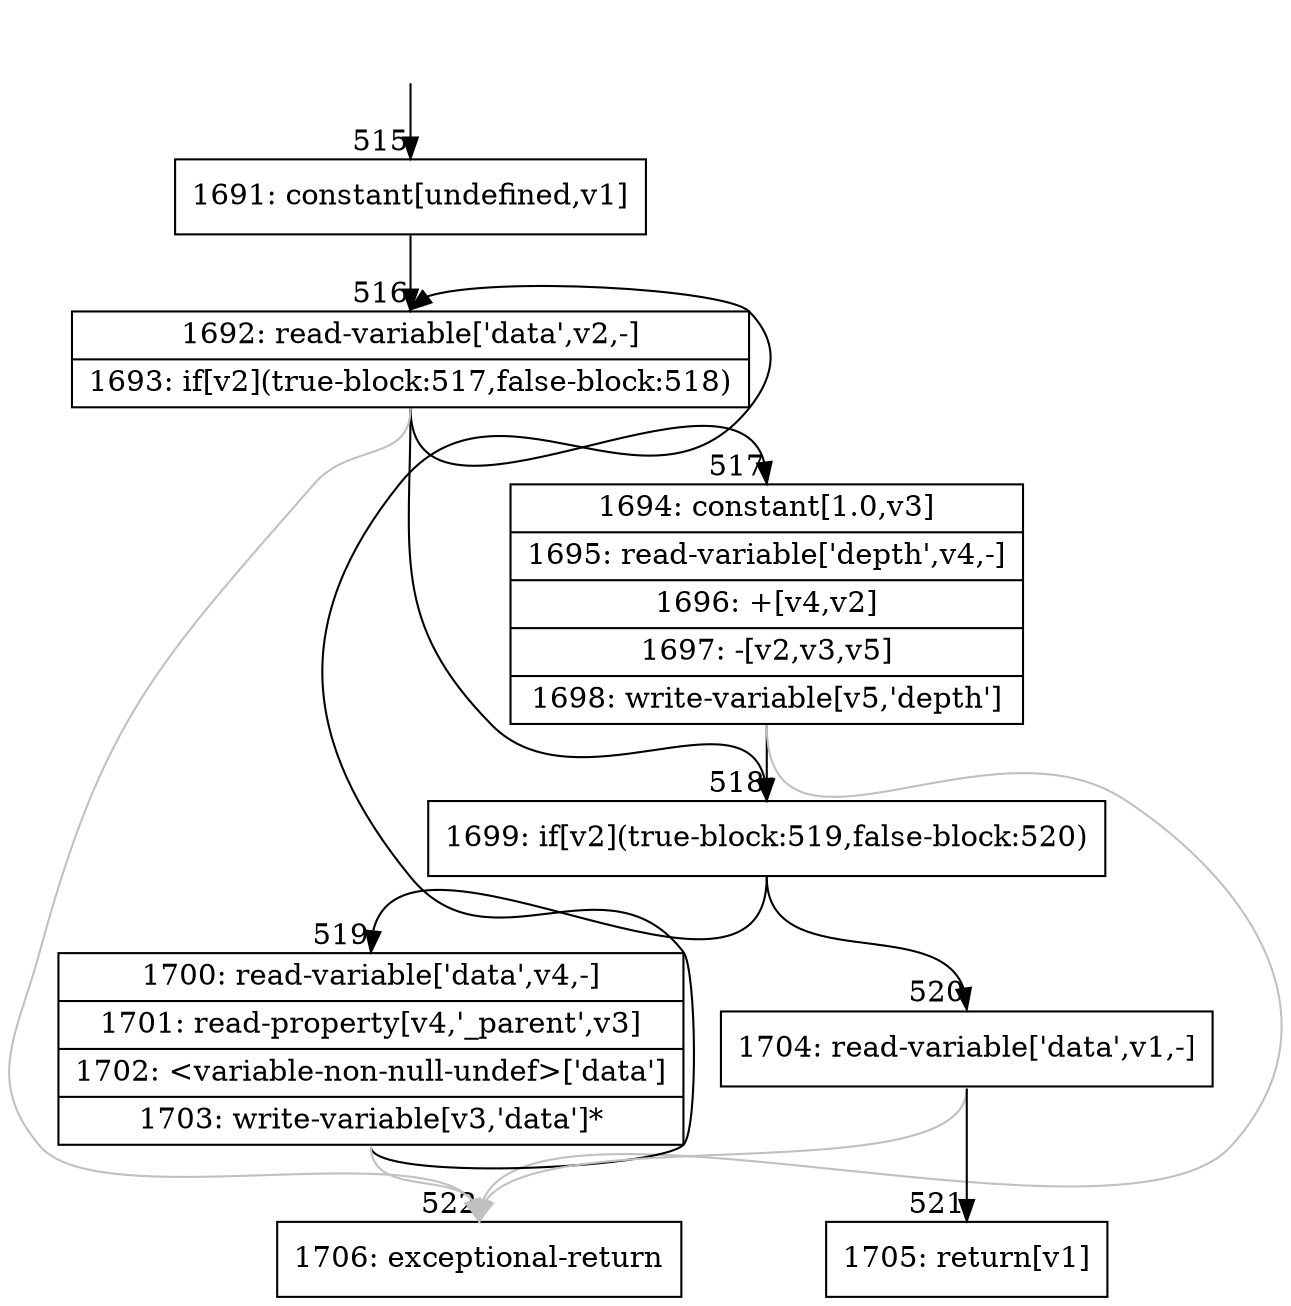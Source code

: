 digraph {
rankdir="TD"
BB_entry46[shape=none,label=""];
BB_entry46 -> BB515 [tailport=s, headport=n, headlabel="    515"]
BB515 [shape=record label="{1691: constant[undefined,v1]}" ] 
BB515 -> BB516 [tailport=s, headport=n, headlabel="      516"]
BB516 [shape=record label="{1692: read-variable['data',v2,-]|1693: if[v2](true-block:517,false-block:518)}" ] 
BB516 -> BB518 [tailport=s, headport=n, headlabel="      518"]
BB516 -> BB517 [tailport=s, headport=n, headlabel="      517"]
BB516 -> BB522 [tailport=s, headport=n, color=gray, headlabel="      522"]
BB517 [shape=record label="{1694: constant[1.0,v3]|1695: read-variable['depth',v4,-]|1696: +[v4,v2]|1697: -[v2,v3,v5]|1698: write-variable[v5,'depth']}" ] 
BB517 -> BB518 [tailport=s, headport=n]
BB517 -> BB522 [tailport=s, headport=n, color=gray]
BB518 [shape=record label="{1699: if[v2](true-block:519,false-block:520)}" ] 
BB518 -> BB519 [tailport=s, headport=n, headlabel="      519"]
BB518 -> BB520 [tailport=s, headport=n, headlabel="      520"]
BB519 [shape=record label="{1700: read-variable['data',v4,-]|1701: read-property[v4,'_parent',v3]|1702: \<variable-non-null-undef\>['data']|1703: write-variable[v3,'data']*}" ] 
BB519 -> BB516 [tailport=s, headport=n]
BB519 -> BB522 [tailport=s, headport=n, color=gray]
BB520 [shape=record label="{1704: read-variable['data',v1,-]}" ] 
BB520 -> BB521 [tailport=s, headport=n, headlabel="      521"]
BB520 -> BB522 [tailport=s, headport=n, color=gray]
BB521 [shape=record label="{1705: return[v1]}" ] 
BB522 [shape=record label="{1706: exceptional-return}" ] 
//#$~ 563
}
